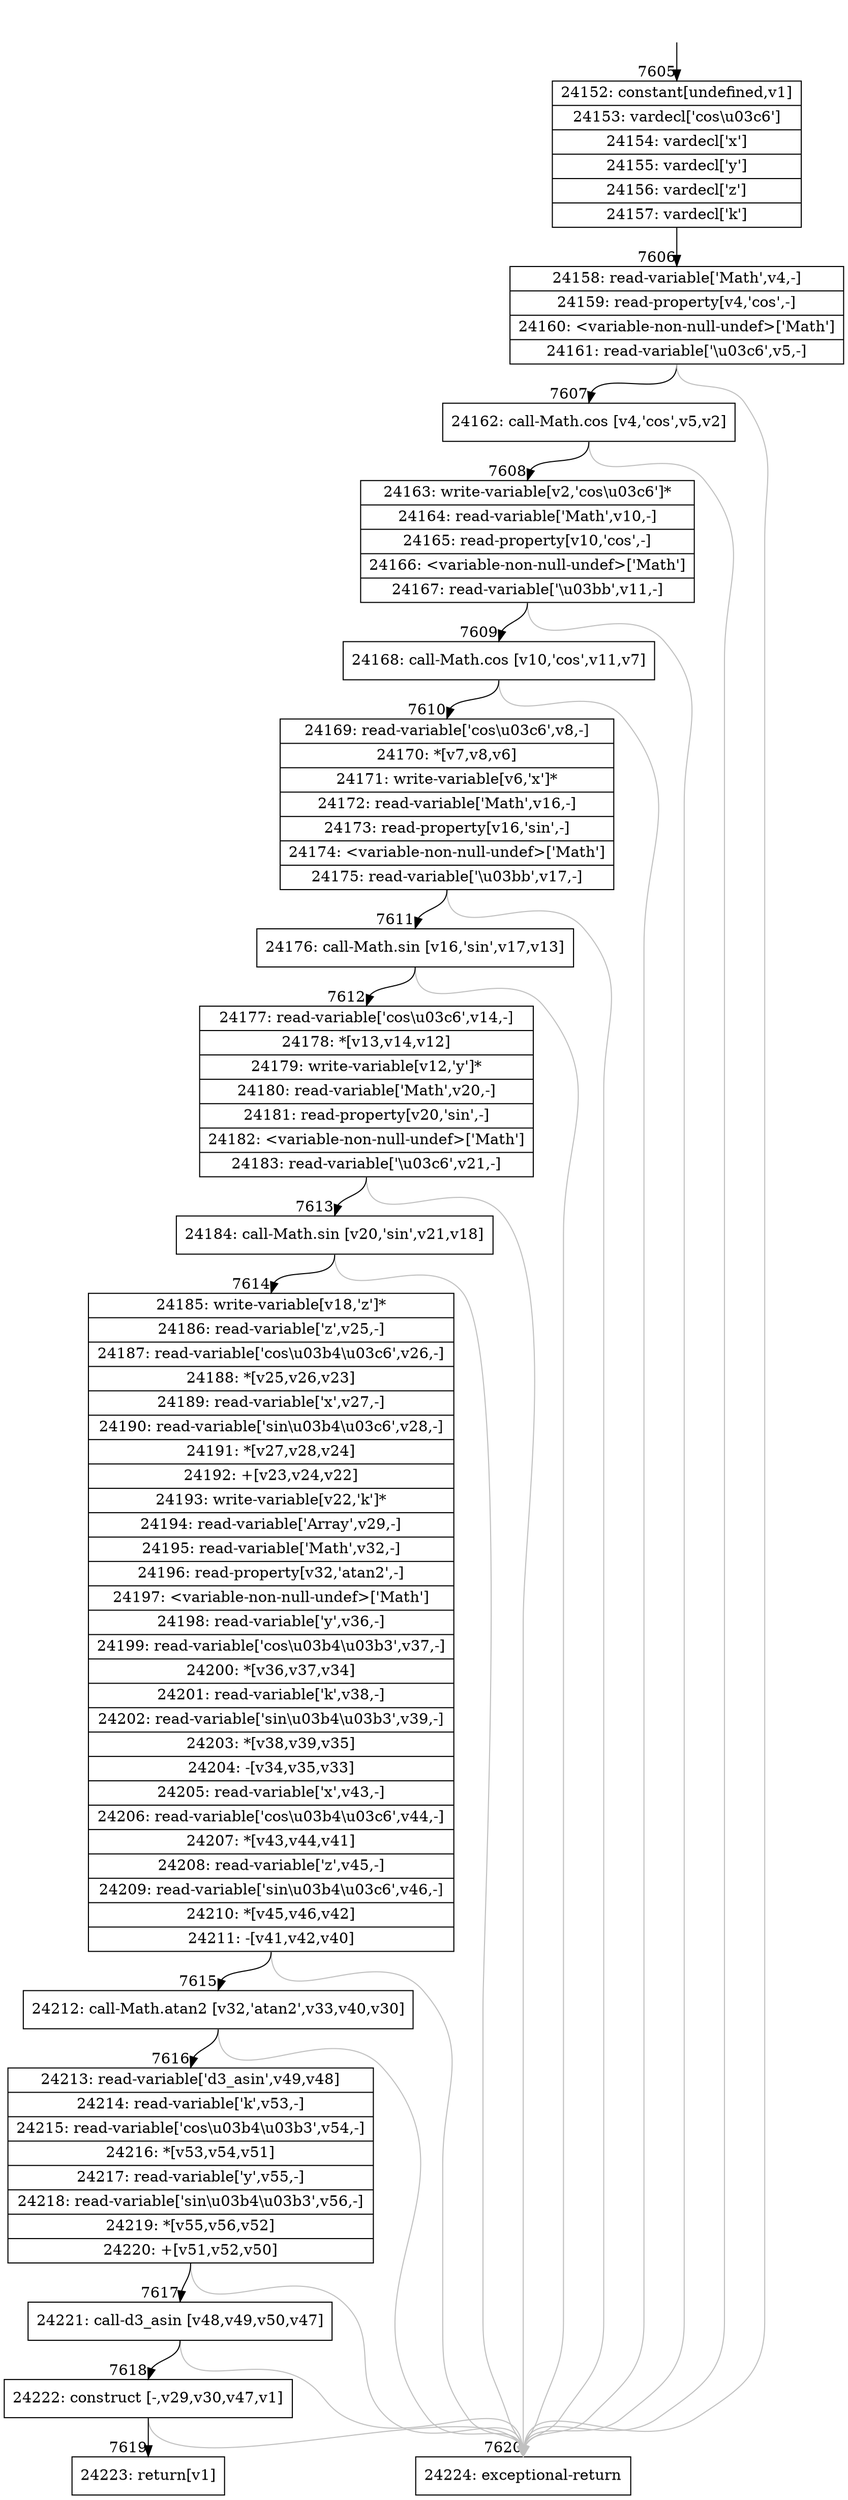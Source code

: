 digraph {
rankdir="TD"
BB_entry720[shape=none,label=""];
BB_entry720 -> BB7605 [tailport=s, headport=n, headlabel="    7605"]
BB7605 [shape=record label="{24152: constant[undefined,v1]|24153: vardecl['cos\\u03c6']|24154: vardecl['x']|24155: vardecl['y']|24156: vardecl['z']|24157: vardecl['k']}" ] 
BB7605 -> BB7606 [tailport=s, headport=n, headlabel="      7606"]
BB7606 [shape=record label="{24158: read-variable['Math',v4,-]|24159: read-property[v4,'cos',-]|24160: \<variable-non-null-undef\>['Math']|24161: read-variable['\\u03c6',v5,-]}" ] 
BB7606 -> BB7607 [tailport=s, headport=n, headlabel="      7607"]
BB7606 -> BB7620 [tailport=s, headport=n, color=gray, headlabel="      7620"]
BB7607 [shape=record label="{24162: call-Math.cos [v4,'cos',v5,v2]}" ] 
BB7607 -> BB7608 [tailport=s, headport=n, headlabel="      7608"]
BB7607 -> BB7620 [tailport=s, headport=n, color=gray]
BB7608 [shape=record label="{24163: write-variable[v2,'cos\\u03c6']*|24164: read-variable['Math',v10,-]|24165: read-property[v10,'cos',-]|24166: \<variable-non-null-undef\>['Math']|24167: read-variable['\\u03bb',v11,-]}" ] 
BB7608 -> BB7609 [tailport=s, headport=n, headlabel="      7609"]
BB7608 -> BB7620 [tailport=s, headport=n, color=gray]
BB7609 [shape=record label="{24168: call-Math.cos [v10,'cos',v11,v7]}" ] 
BB7609 -> BB7610 [tailport=s, headport=n, headlabel="      7610"]
BB7609 -> BB7620 [tailport=s, headport=n, color=gray]
BB7610 [shape=record label="{24169: read-variable['cos\\u03c6',v8,-]|24170: *[v7,v8,v6]|24171: write-variable[v6,'x']*|24172: read-variable['Math',v16,-]|24173: read-property[v16,'sin',-]|24174: \<variable-non-null-undef\>['Math']|24175: read-variable['\\u03bb',v17,-]}" ] 
BB7610 -> BB7611 [tailport=s, headport=n, headlabel="      7611"]
BB7610 -> BB7620 [tailport=s, headport=n, color=gray]
BB7611 [shape=record label="{24176: call-Math.sin [v16,'sin',v17,v13]}" ] 
BB7611 -> BB7612 [tailport=s, headport=n, headlabel="      7612"]
BB7611 -> BB7620 [tailport=s, headport=n, color=gray]
BB7612 [shape=record label="{24177: read-variable['cos\\u03c6',v14,-]|24178: *[v13,v14,v12]|24179: write-variable[v12,'y']*|24180: read-variable['Math',v20,-]|24181: read-property[v20,'sin',-]|24182: \<variable-non-null-undef\>['Math']|24183: read-variable['\\u03c6',v21,-]}" ] 
BB7612 -> BB7613 [tailport=s, headport=n, headlabel="      7613"]
BB7612 -> BB7620 [tailport=s, headport=n, color=gray]
BB7613 [shape=record label="{24184: call-Math.sin [v20,'sin',v21,v18]}" ] 
BB7613 -> BB7614 [tailport=s, headport=n, headlabel="      7614"]
BB7613 -> BB7620 [tailport=s, headport=n, color=gray]
BB7614 [shape=record label="{24185: write-variable[v18,'z']*|24186: read-variable['z',v25,-]|24187: read-variable['cos\\u03b4\\u03c6',v26,-]|24188: *[v25,v26,v23]|24189: read-variable['x',v27,-]|24190: read-variable['sin\\u03b4\\u03c6',v28,-]|24191: *[v27,v28,v24]|24192: +[v23,v24,v22]|24193: write-variable[v22,'k']*|24194: read-variable['Array',v29,-]|24195: read-variable['Math',v32,-]|24196: read-property[v32,'atan2',-]|24197: \<variable-non-null-undef\>['Math']|24198: read-variable['y',v36,-]|24199: read-variable['cos\\u03b4\\u03b3',v37,-]|24200: *[v36,v37,v34]|24201: read-variable['k',v38,-]|24202: read-variable['sin\\u03b4\\u03b3',v39,-]|24203: *[v38,v39,v35]|24204: -[v34,v35,v33]|24205: read-variable['x',v43,-]|24206: read-variable['cos\\u03b4\\u03c6',v44,-]|24207: *[v43,v44,v41]|24208: read-variable['z',v45,-]|24209: read-variable['sin\\u03b4\\u03c6',v46,-]|24210: *[v45,v46,v42]|24211: -[v41,v42,v40]}" ] 
BB7614 -> BB7615 [tailport=s, headport=n, headlabel="      7615"]
BB7614 -> BB7620 [tailport=s, headport=n, color=gray]
BB7615 [shape=record label="{24212: call-Math.atan2 [v32,'atan2',v33,v40,v30]}" ] 
BB7615 -> BB7616 [tailport=s, headport=n, headlabel="      7616"]
BB7615 -> BB7620 [tailport=s, headport=n, color=gray]
BB7616 [shape=record label="{24213: read-variable['d3_asin',v49,v48]|24214: read-variable['k',v53,-]|24215: read-variable['cos\\u03b4\\u03b3',v54,-]|24216: *[v53,v54,v51]|24217: read-variable['y',v55,-]|24218: read-variable['sin\\u03b4\\u03b3',v56,-]|24219: *[v55,v56,v52]|24220: +[v51,v52,v50]}" ] 
BB7616 -> BB7617 [tailport=s, headport=n, headlabel="      7617"]
BB7616 -> BB7620 [tailport=s, headport=n, color=gray]
BB7617 [shape=record label="{24221: call-d3_asin [v48,v49,v50,v47]}" ] 
BB7617 -> BB7618 [tailport=s, headport=n, headlabel="      7618"]
BB7617 -> BB7620 [tailport=s, headport=n, color=gray]
BB7618 [shape=record label="{24222: construct [-,v29,v30,v47,v1]}" ] 
BB7618 -> BB7619 [tailport=s, headport=n, headlabel="      7619"]
BB7618 -> BB7620 [tailport=s, headport=n, color=gray]
BB7619 [shape=record label="{24223: return[v1]}" ] 
BB7620 [shape=record label="{24224: exceptional-return}" ] 
//#$~ 4422
}
